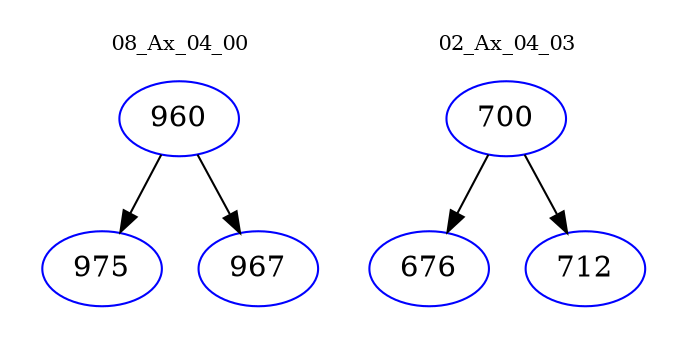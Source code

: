 digraph{
subgraph cluster_0 {
color = white
label = "08_Ax_04_00";
fontsize=10;
T0_960 [label="960", color="blue"]
T0_960 -> T0_975 [color="black"]
T0_975 [label="975", color="blue"]
T0_960 -> T0_967 [color="black"]
T0_967 [label="967", color="blue"]
}
subgraph cluster_1 {
color = white
label = "02_Ax_04_03";
fontsize=10;
T1_700 [label="700", color="blue"]
T1_700 -> T1_676 [color="black"]
T1_676 [label="676", color="blue"]
T1_700 -> T1_712 [color="black"]
T1_712 [label="712", color="blue"]
}
}
